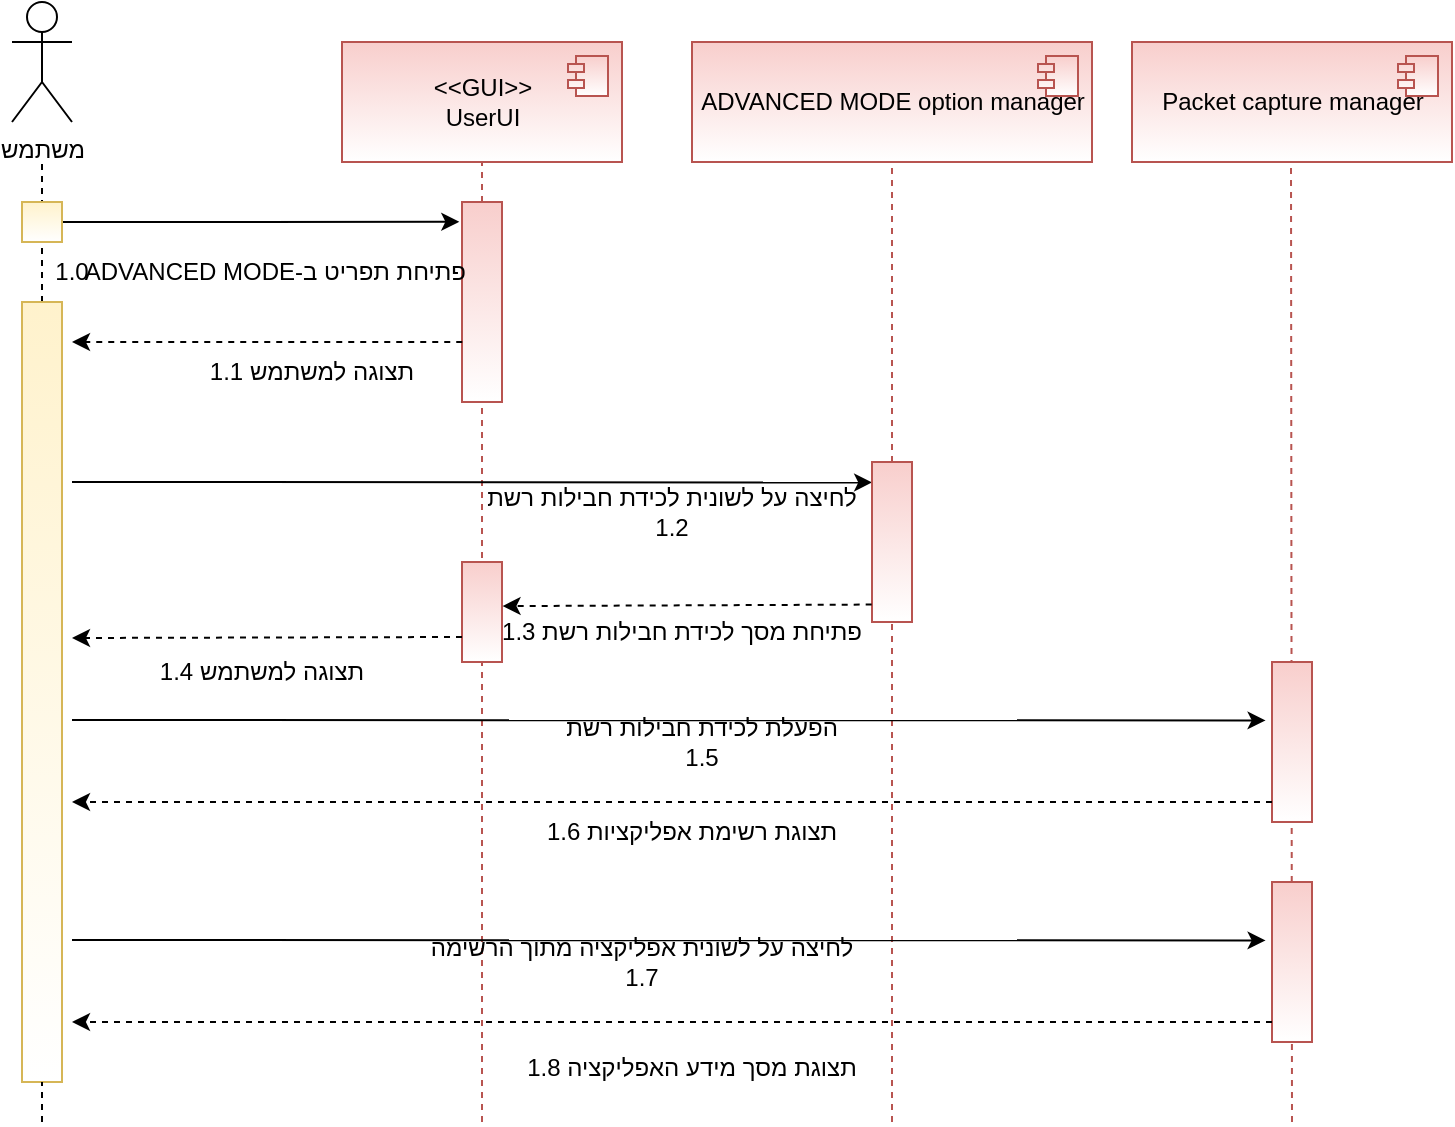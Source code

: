 <mxfile version="16.5.1" type="device"><diagram id="NQNrdyokiaG8pjqe4-te" name="Page-1"><mxGraphModel dx="903" dy="564" grid="1" gridSize="10" guides="1" tooltips="1" connect="1" arrows="1" fold="1" page="1" pageScale="1" pageWidth="850" pageHeight="1100" math="0" shadow="0"><root><mxCell id="0"/><mxCell id="1" parent="0"/><mxCell id="vsHgMHErxk0yuUAJlOsU-10" value="משתמש" style="shape=umlActor;verticalLabelPosition=bottom;verticalAlign=top;html=1;outlineConnect=0;gradientColor=#ffffff;" vertex="1" parent="1"><mxGeometry x="40" y="40" width="30" height="60" as="geometry"/></mxCell><mxCell id="vsHgMHErxk0yuUAJlOsU-11" value="" style="endArrow=none;dashed=1;html=1;rounded=0;startArrow=none;" edge="1" parent="1" source="vsHgMHErxk0yuUAJlOsU-19"><mxGeometry width="50" height="50" relative="1" as="geometry"><mxPoint x="55" y="500" as="sourcePoint"/><mxPoint x="55" y="120" as="targetPoint"/></mxGeometry></mxCell><mxCell id="vsHgMHErxk0yuUAJlOsU-12" value="" style="endArrow=none;dashed=1;html=1;rounded=0;entryX=0.5;entryY=1;entryDx=0;entryDy=0;fillColor=#f8cecc;strokeColor=#b85450;startArrow=none;" edge="1" parent="1" source="vsHgMHErxk0yuUAJlOsU-16"><mxGeometry width="50" height="50" relative="1" as="geometry"><mxPoint x="275" y="510" as="sourcePoint"/><mxPoint x="275" y="120" as="targetPoint"/></mxGeometry></mxCell><mxCell id="vsHgMHErxk0yuUAJlOsU-13" value="" style="endArrow=none;dashed=1;html=1;rounded=0;entryX=0.5;entryY=1;entryDx=0;entryDy=0;fillColor=#f8cecc;strokeColor=#b85450;startArrow=none;" edge="1" parent="1" source="vsHgMHErxk0yuUAJlOsU-27"><mxGeometry width="50" height="50" relative="1" as="geometry"><mxPoint x="475" y="520" as="sourcePoint"/><mxPoint x="480" y="120" as="targetPoint"/></mxGeometry></mxCell><mxCell id="vsHgMHErxk0yuUAJlOsU-14" style="edgeStyle=orthogonalEdgeStyle;rounded=0;orthogonalLoop=1;jettySize=auto;html=1;entryX=-0.067;entryY=0.099;entryDx=0;entryDy=0;entryPerimeter=0;" edge="1" parent="1" source="vsHgMHErxk0yuUAJlOsU-15" target="vsHgMHErxk0yuUAJlOsU-16"><mxGeometry relative="1" as="geometry"><mxPoint x="200" y="154" as="targetPoint"/></mxGeometry></mxCell><mxCell id="vsHgMHErxk0yuUAJlOsU-15" value="" style="rounded=0;whiteSpace=wrap;html=1;fillColor=#fff2cc;strokeColor=#d6b656;gradientColor=#ffffff;" vertex="1" parent="1"><mxGeometry x="45" y="140" width="20" height="20" as="geometry"/></mxCell><mxCell id="vsHgMHErxk0yuUAJlOsU-16" value="" style="rounded=0;whiteSpace=wrap;html=1;fillColor=#f8cecc;strokeColor=#b85450;gradientColor=#ffffff;" vertex="1" parent="1"><mxGeometry x="265" y="140" width="20" height="100" as="geometry"/></mxCell><mxCell id="vsHgMHErxk0yuUAJlOsU-17" value="" style="endArrow=none;dashed=1;html=1;rounded=0;entryX=0.5;entryY=1;entryDx=0;entryDy=0;fillColor=#f8cecc;strokeColor=#b85450;" edge="1" parent="1" target="vsHgMHErxk0yuUAJlOsU-16"><mxGeometry width="50" height="50" relative="1" as="geometry"><mxPoint x="275" y="600" as="sourcePoint"/><mxPoint x="275" y="120" as="targetPoint"/></mxGeometry></mxCell><mxCell id="vsHgMHErxk0yuUAJlOsU-18" value="פתיחת תפריט ב-ADVANCED MODE&amp;nbsp;" style="text;html=1;strokeColor=none;fillColor=none;align=center;verticalAlign=middle;whiteSpace=wrap;rounded=0;textDirection=rtl;" vertex="1" parent="1"><mxGeometry x="70" y="160" width="200" height="30" as="geometry"/></mxCell><mxCell id="vsHgMHErxk0yuUAJlOsU-19" value="" style="rounded=0;whiteSpace=wrap;html=1;fillColor=#fff2cc;strokeColor=#d6b656;gradientColor=#ffffff;" vertex="1" parent="1"><mxGeometry x="45" y="190" width="20" height="390" as="geometry"/></mxCell><mxCell id="vsHgMHErxk0yuUAJlOsU-20" value="" style="endArrow=none;dashed=1;html=1;rounded=0;" edge="1" parent="1" target="vsHgMHErxk0yuUAJlOsU-19"><mxGeometry width="50" height="50" relative="1" as="geometry"><mxPoint x="55" y="600" as="sourcePoint"/><mxPoint x="55" y="120" as="targetPoint"/></mxGeometry></mxCell><mxCell id="vsHgMHErxk0yuUAJlOsU-21" value="" style="endArrow=classic;html=1;rounded=0;exitX=0.006;exitY=0.7;exitDx=0;exitDy=0;exitPerimeter=0;dashed=1;" edge="1" parent="1" source="vsHgMHErxk0yuUAJlOsU-16"><mxGeometry width="50" height="50" relative="1" as="geometry"><mxPoint x="250" y="209" as="sourcePoint"/><mxPoint x="70" y="210" as="targetPoint"/></mxGeometry></mxCell><mxCell id="vsHgMHErxk0yuUAJlOsU-22" value="תצוגה למשתמש 1.1" style="text;html=1;strokeColor=none;fillColor=none;align=center;verticalAlign=middle;whiteSpace=wrap;rounded=0;textDirection=rtl;" vertex="1" parent="1"><mxGeometry x="135" y="210" width="110" height="30" as="geometry"/></mxCell><mxCell id="vsHgMHErxk0yuUAJlOsU-23" value="" style="endArrow=classic;html=1;rounded=0;entryX=0.004;entryY=0.128;entryDx=0;entryDy=0;entryPerimeter=0;" edge="1" parent="1" target="vsHgMHErxk0yuUAJlOsU-27"><mxGeometry width="50" height="50" relative="1" as="geometry"><mxPoint x="70" y="280" as="sourcePoint"/><mxPoint x="465" y="283" as="targetPoint"/></mxGeometry></mxCell><mxCell id="vsHgMHErxk0yuUAJlOsU-24" value="לחיצה על לשונית לכידת חבילות רשת 1.2" style="text;html=1;strokeColor=none;fillColor=none;align=center;verticalAlign=middle;whiteSpace=wrap;rounded=0;textDirection=rtl;" vertex="1" parent="1"><mxGeometry x="270" y="280" width="200" height="30" as="geometry"/></mxCell><mxCell id="vsHgMHErxk0yuUAJlOsU-25" value="&lt;span&gt;&amp;lt;&amp;lt;GUI&amp;gt;&amp;gt;&lt;/span&gt;&lt;br&gt;&lt;span&gt;UserUI&lt;/span&gt;" style="html=1;dropTarget=0;fillColor=#f8cecc;strokeColor=#b85450;gradientColor=#ffffff;" vertex="1" parent="1"><mxGeometry x="205" y="60" width="140" height="60" as="geometry"/></mxCell><mxCell id="vsHgMHErxk0yuUAJlOsU-26" value="" style="shape=module;jettyWidth=8;jettyHeight=4;fillColor=#f8cecc;strokeColor=#b85450;gradientColor=#ffffff;" vertex="1" parent="vsHgMHErxk0yuUAJlOsU-25"><mxGeometry x="1" width="20" height="20" relative="1" as="geometry"><mxPoint x="-27" y="7" as="offset"/></mxGeometry></mxCell><mxCell id="vsHgMHErxk0yuUAJlOsU-27" value="" style="rounded=0;whiteSpace=wrap;html=1;fillColor=#f8cecc;strokeColor=#b85450;gradientColor=#ffffff;" vertex="1" parent="1"><mxGeometry x="470" y="270" width="20" height="80" as="geometry"/></mxCell><mxCell id="vsHgMHErxk0yuUAJlOsU-28" value="" style="endArrow=none;dashed=1;html=1;rounded=0;entryX=0.5;entryY=1;entryDx=0;entryDy=0;fillColor=#f8cecc;strokeColor=#b85450;" edge="1" parent="1" target="vsHgMHErxk0yuUAJlOsU-27"><mxGeometry width="50" height="50" relative="1" as="geometry"><mxPoint x="480" y="600" as="sourcePoint"/><mxPoint x="475" y="160" as="targetPoint"/></mxGeometry></mxCell><mxCell id="vsHgMHErxk0yuUAJlOsU-29" value="פתיחת מסך לכידת חבילות רשת 1.3" style="text;html=1;strokeColor=none;fillColor=none;align=center;verticalAlign=middle;whiteSpace=wrap;rounded=0;textDirection=rtl;" vertex="1" parent="1"><mxGeometry x="280" y="340" width="190" height="30" as="geometry"/></mxCell><mxCell id="vsHgMHErxk0yuUAJlOsU-30" value="" style="rounded=0;whiteSpace=wrap;html=1;fillColor=#f8cecc;strokeColor=#b85450;gradientColor=#ffffff;" vertex="1" parent="1"><mxGeometry x="265" y="320" width="20" height="50" as="geometry"/></mxCell><mxCell id="vsHgMHErxk0yuUAJlOsU-31" value="תצוגה למשתמש 1.4" style="text;html=1;strokeColor=none;fillColor=none;align=center;verticalAlign=middle;whiteSpace=wrap;rounded=0;textDirection=rtl;" vertex="1" parent="1"><mxGeometry x="110" y="360" width="110" height="30" as="geometry"/></mxCell><mxCell id="vsHgMHErxk0yuUAJlOsU-32" value="1.0" style="text;html=1;strokeColor=none;fillColor=none;align=center;verticalAlign=middle;whiteSpace=wrap;rounded=0;" vertex="1" parent="1"><mxGeometry x="60" y="160" width="20" height="30" as="geometry"/></mxCell><mxCell id="vsHgMHErxk0yuUAJlOsU-33" value="" style="endArrow=classic;html=1;rounded=0;exitX=-0.008;exitY=0.891;exitDx=0;exitDy=0;entryX=1.013;entryY=0.441;entryDx=0;entryDy=0;exitPerimeter=0;entryPerimeter=0;dashed=1;" edge="1" parent="1" source="vsHgMHErxk0yuUAJlOsU-27" target="vsHgMHErxk0yuUAJlOsU-30"><mxGeometry width="50" height="50" relative="1" as="geometry"><mxPoint x="670" y="382.5" as="sourcePoint"/><mxPoint x="410" y="260" as="targetPoint"/></mxGeometry></mxCell><mxCell id="vsHgMHErxk0yuUAJlOsU-34" value="" style="endArrow=classic;html=1;rounded=0;exitX=0;exitY=0.75;exitDx=0;exitDy=0;dashed=1;" edge="1" parent="1" source="vsHgMHErxk0yuUAJlOsU-30"><mxGeometry width="50" height="50" relative="1" as="geometry"><mxPoint x="190" y="320" as="sourcePoint"/><mxPoint x="70" y="358" as="targetPoint"/></mxGeometry></mxCell><mxCell id="vsHgMHErxk0yuUAJlOsU-35" value="&lt;span&gt;ADVANCED MODE option manager&lt;/span&gt;" style="html=1;dropTarget=0;fillColor=#f8cecc;strokeColor=#b85450;gradientColor=#ffffff;" vertex="1" parent="1"><mxGeometry x="380" y="60" width="200" height="60" as="geometry"/></mxCell><mxCell id="vsHgMHErxk0yuUAJlOsU-36" value="" style="shape=module;jettyWidth=8;jettyHeight=4;fillColor=#f8cecc;strokeColor=#b85450;gradientColor=#ffffff;" vertex="1" parent="vsHgMHErxk0yuUAJlOsU-35"><mxGeometry x="1" width="20" height="20" relative="1" as="geometry"><mxPoint x="-27" y="7" as="offset"/></mxGeometry></mxCell><mxCell id="vsHgMHErxk0yuUAJlOsU-37" value="&lt;span&gt;Packet capture manager&lt;/span&gt;" style="html=1;dropTarget=0;fillColor=#f8cecc;strokeColor=#b85450;gradientColor=#ffffff;" vertex="1" parent="1"><mxGeometry x="600" y="60" width="160" height="60" as="geometry"/></mxCell><mxCell id="vsHgMHErxk0yuUAJlOsU-38" value="" style="shape=module;jettyWidth=8;jettyHeight=4;fillColor=#f8cecc;strokeColor=#b85450;gradientColor=#ffffff;" vertex="1" parent="vsHgMHErxk0yuUAJlOsU-37"><mxGeometry x="1" width="20" height="20" relative="1" as="geometry"><mxPoint x="-27" y="7" as="offset"/></mxGeometry></mxCell><mxCell id="vsHgMHErxk0yuUAJlOsU-39" value="" style="endArrow=none;dashed=1;html=1;rounded=0;entryX=0.5;entryY=1;entryDx=0;entryDy=0;fillColor=#f8cecc;strokeColor=#b85450;startArrow=none;" edge="1" parent="1"><mxGeometry width="50" height="50" relative="1" as="geometry"><mxPoint x="680" y="600" as="sourcePoint"/><mxPoint x="679.5" y="120" as="targetPoint"/></mxGeometry></mxCell><mxCell id="vsHgMHErxk0yuUAJlOsU-40" value="" style="rounded=0;whiteSpace=wrap;html=1;fillColor=#f8cecc;strokeColor=#b85450;gradientColor=#ffffff;" vertex="1" parent="1"><mxGeometry x="670" y="370" width="20" height="80" as="geometry"/></mxCell><mxCell id="vsHgMHErxk0yuUAJlOsU-41" value="" style="endArrow=classic;html=1;rounded=0;entryX=-0.16;entryY=0.365;entryDx=0;entryDy=0;entryPerimeter=0;" edge="1" parent="1" target="vsHgMHErxk0yuUAJlOsU-40"><mxGeometry width="50" height="50" relative="1" as="geometry"><mxPoint x="70" y="399" as="sourcePoint"/><mxPoint x="450" y="300" as="targetPoint"/></mxGeometry></mxCell><mxCell id="vsHgMHErxk0yuUAJlOsU-42" value="הפעלת לכידת חבילות רשת 1.5" style="text;html=1;strokeColor=none;fillColor=none;align=center;verticalAlign=middle;whiteSpace=wrap;rounded=0;textDirection=rtl;" vertex="1" parent="1"><mxGeometry x="310" y="395" width="150" height="30" as="geometry"/></mxCell><mxCell id="vsHgMHErxk0yuUAJlOsU-43" value="" style="endArrow=classic;html=1;rounded=0;exitX=0;exitY=0.75;exitDx=0;exitDy=0;dashed=1;" edge="1" parent="1"><mxGeometry width="50" height="50" relative="1" as="geometry"><mxPoint x="670" y="440" as="sourcePoint"/><mxPoint x="70" y="440" as="targetPoint"/></mxGeometry></mxCell><mxCell id="vsHgMHErxk0yuUAJlOsU-44" value="תצוגת רשימת אפליקציות 1.6" style="text;html=1;strokeColor=none;fillColor=none;align=center;verticalAlign=middle;whiteSpace=wrap;rounded=0;textDirection=rtl;" vertex="1" parent="1"><mxGeometry x="285" y="440" width="190" height="30" as="geometry"/></mxCell><mxCell id="vsHgMHErxk0yuUAJlOsU-45" value="" style="rounded=0;whiteSpace=wrap;html=1;fillColor=#f8cecc;strokeColor=#b85450;gradientColor=#ffffff;" vertex="1" parent="1"><mxGeometry x="670" y="480" width="20" height="80" as="geometry"/></mxCell><mxCell id="vsHgMHErxk0yuUAJlOsU-46" value="" style="endArrow=classic;html=1;rounded=0;entryX=-0.16;entryY=0.365;entryDx=0;entryDy=0;entryPerimeter=0;" edge="1" parent="1" target="vsHgMHErxk0yuUAJlOsU-45"><mxGeometry width="50" height="50" relative="1" as="geometry"><mxPoint x="70.0" y="509.0" as="sourcePoint"/><mxPoint x="450" y="410" as="targetPoint"/></mxGeometry></mxCell><mxCell id="vsHgMHErxk0yuUAJlOsU-47" value="" style="endArrow=classic;html=1;rounded=0;exitX=0;exitY=0.75;exitDx=0;exitDy=0;dashed=1;" edge="1" parent="1"><mxGeometry width="50" height="50" relative="1" as="geometry"><mxPoint x="670" y="550" as="sourcePoint"/><mxPoint x="70.0" y="550" as="targetPoint"/></mxGeometry></mxCell><mxCell id="vsHgMHErxk0yuUAJlOsU-48" value="לחיצה על לשונית אפליקציה מתוך הרשימה 1.7" style="text;html=1;strokeColor=none;fillColor=none;align=center;verticalAlign=middle;whiteSpace=wrap;rounded=0;textDirection=rtl;" vertex="1" parent="1"><mxGeometry x="245" y="505" width="220" height="30" as="geometry"/></mxCell><mxCell id="vsHgMHErxk0yuUAJlOsU-49" value="תצוגת מסך מידע האפליקציה 1.8" style="text;html=1;strokeColor=none;fillColor=none;align=center;verticalAlign=middle;whiteSpace=wrap;rounded=0;textDirection=rtl;" vertex="1" parent="1"><mxGeometry x="285" y="558" width="190" height="30" as="geometry"/></mxCell></root></mxGraphModel></diagram></mxfile>